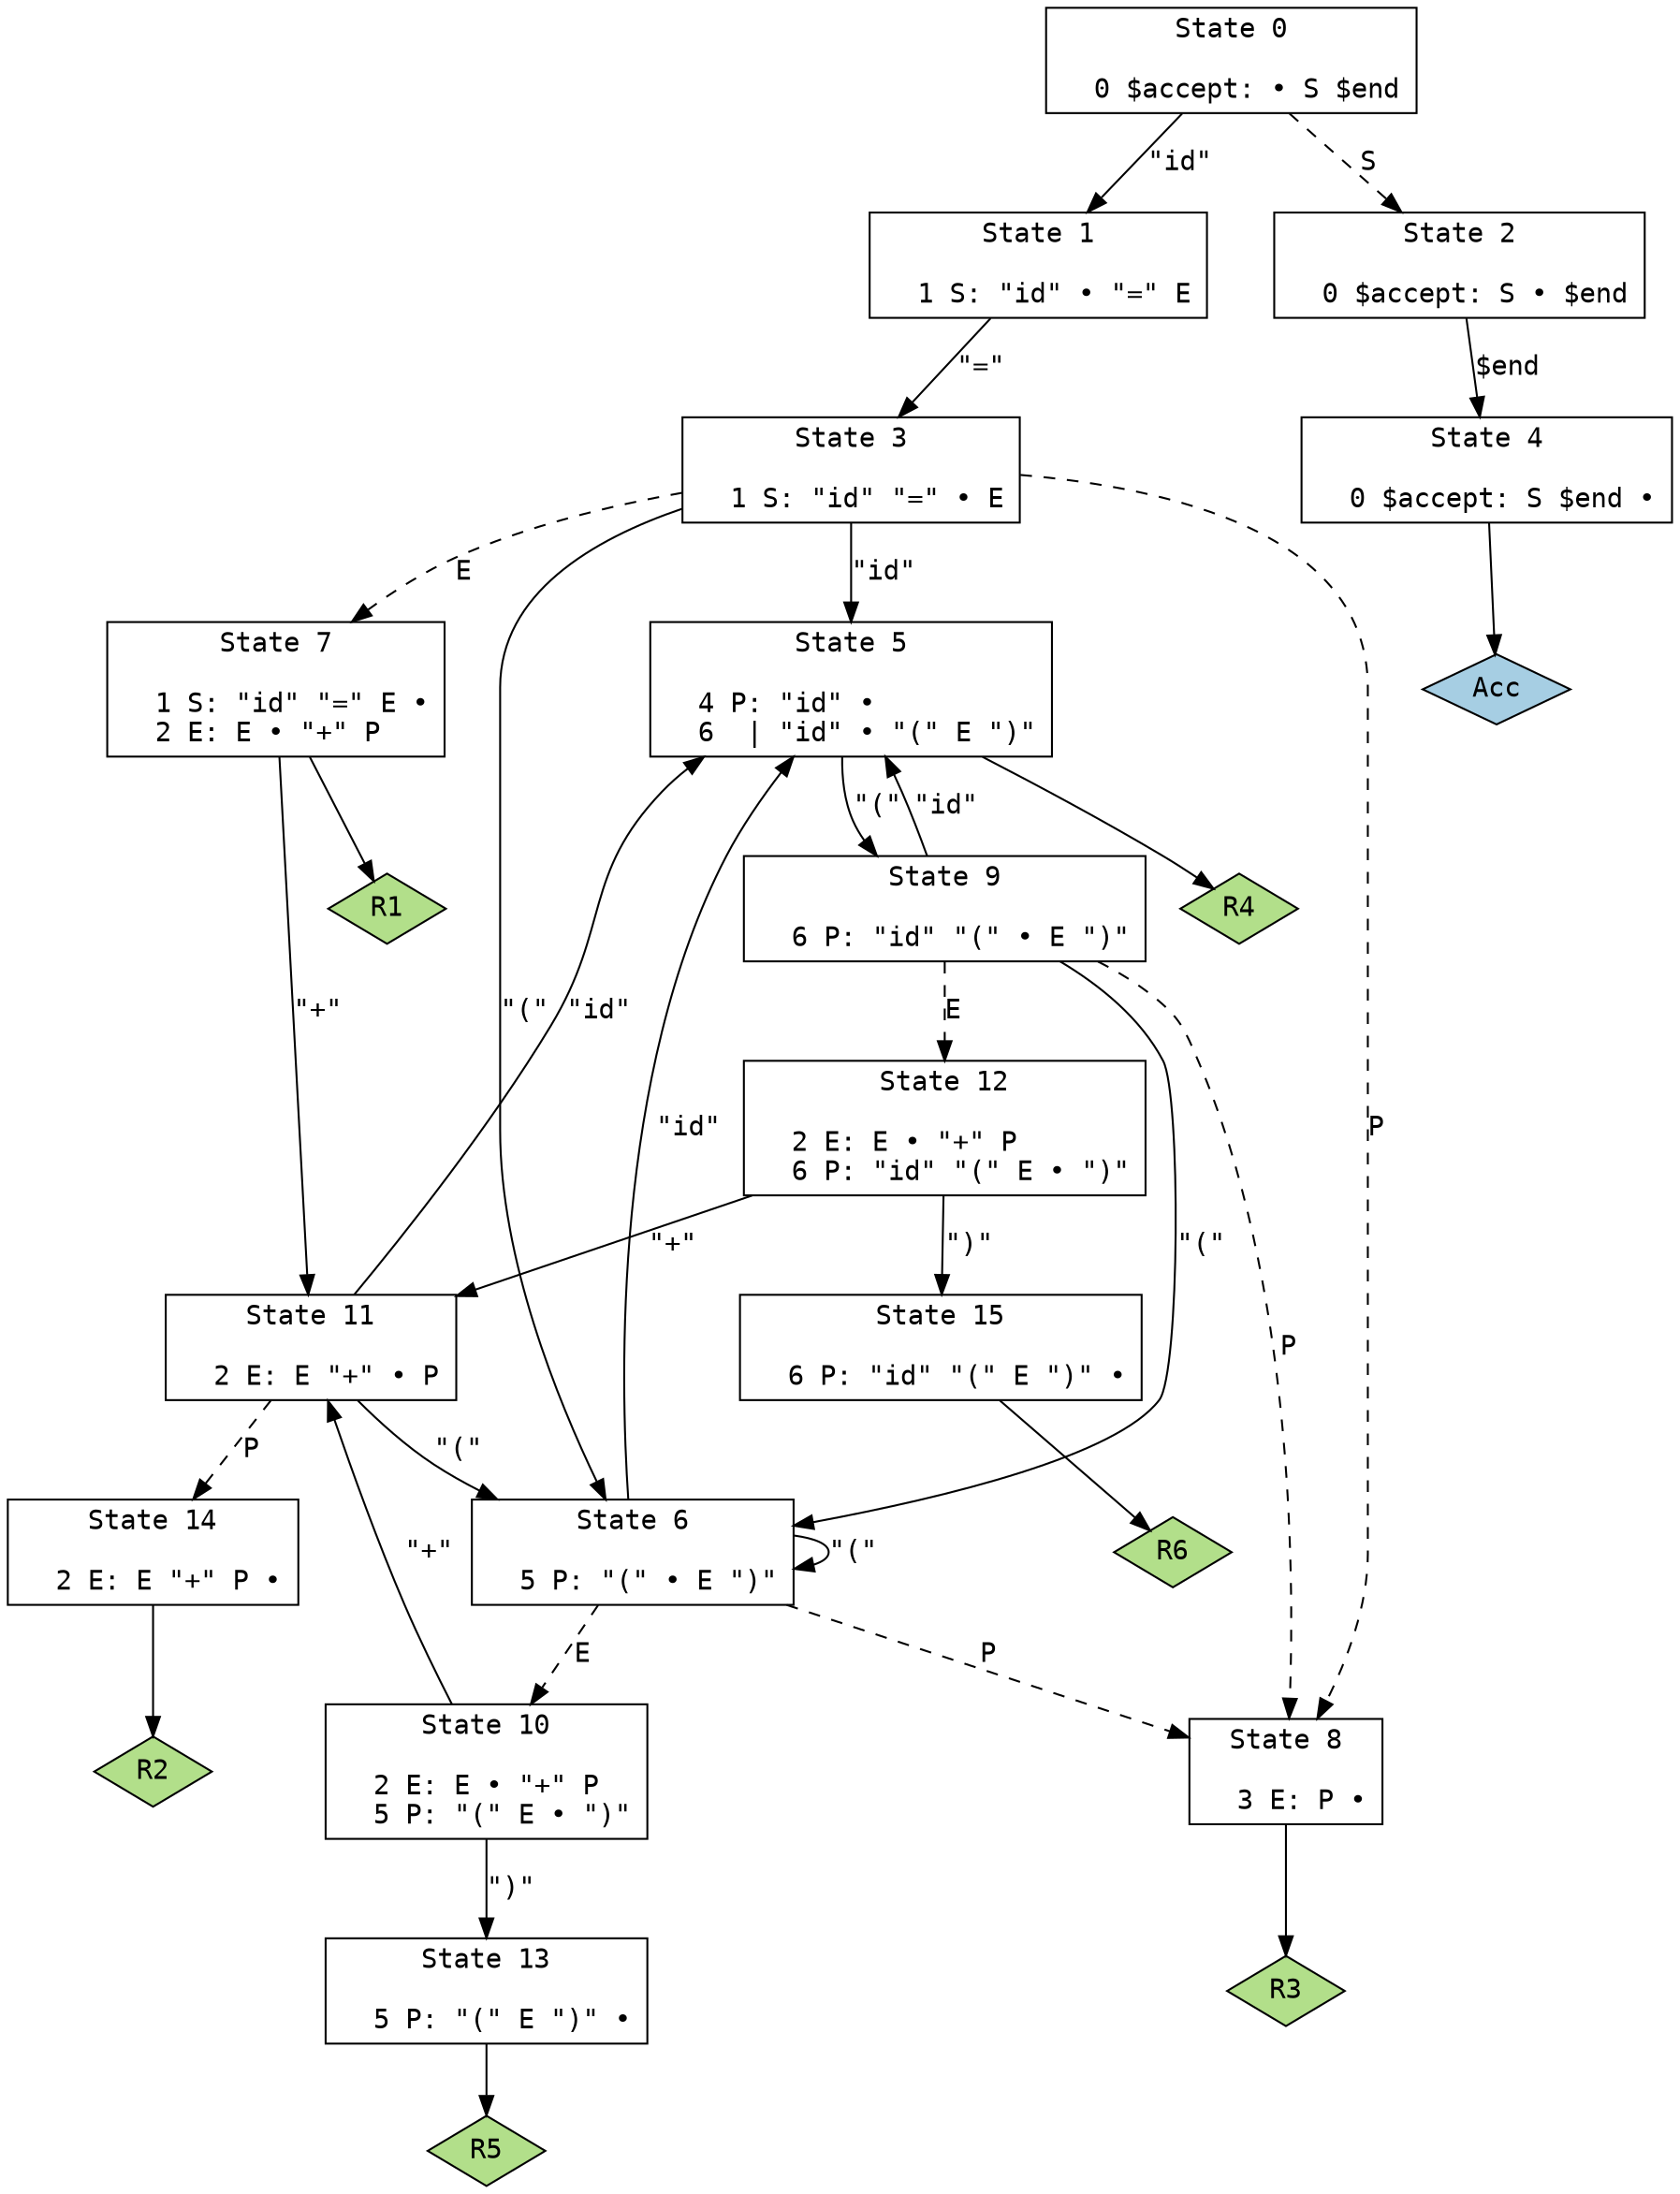 // Generated by GNU Bison 3.8.2.
// Report bugs to <bug-bison@gnu.org>.
// Home page: <https://www.gnu.org/software/bison/>.

digraph "grammar3.y"
{
  node [fontname = courier, shape = box, colorscheme = paired6]
  edge [fontname = courier]

  0 [label="State 0\n\l  0 $accept: • S $end\l"]
  0 -> 1 [style=solid label="\"id\""]
  0 -> 2 [style=dashed label="S"]
  1 [label="State 1\n\l  1 S: \"id\" • \"=\" E\l"]
  1 -> 3 [style=solid label="\"=\""]
  2 [label="State 2\n\l  0 $accept: S • $end\l"]
  2 -> 4 [style=solid label="$end"]
  3 [label="State 3\n\l  1 S: \"id\" \"=\" • E\l"]
  3 -> 5 [style=solid label="\"id\""]
  3 -> 6 [style=solid label="\"(\""]
  3 -> 7 [style=dashed label="E"]
  3 -> 8 [style=dashed label="P"]
  4 [label="State 4\n\l  0 $accept: S $end •\l"]
  4 -> "4R0" [style=solid]
 "4R0" [label="Acc", fillcolor=1, shape=diamond, style=filled]
  5 [label="State 5\n\l  4 P: \"id\" •\l  6  | \"id\" • \"(\" E \")\"\l"]
  5 -> 9 [style=solid label="\"(\""]
  5 -> "5R4" [style=solid]
 "5R4" [label="R4", fillcolor=3, shape=diamond, style=filled]
  6 [label="State 6\n\l  5 P: \"(\" • E \")\"\l"]
  6 -> 5 [style=solid label="\"id\""]
  6 -> 6 [style=solid label="\"(\""]
  6 -> 10 [style=dashed label="E"]
  6 -> 8 [style=dashed label="P"]
  7 [label="State 7\n\l  1 S: \"id\" \"=\" E •\l  2 E: E • \"+\" P\l"]
  7 -> 11 [style=solid label="\"+\""]
  7 -> "7R1" [style=solid]
 "7R1" [label="R1", fillcolor=3, shape=diamond, style=filled]
  8 [label="State 8\n\l  3 E: P •\l"]
  8 -> "8R3" [style=solid]
 "8R3" [label="R3", fillcolor=3, shape=diamond, style=filled]
  9 [label="State 9\n\l  6 P: \"id\" \"(\" • E \")\"\l"]
  9 -> 5 [style=solid label="\"id\""]
  9 -> 6 [style=solid label="\"(\""]
  9 -> 12 [style=dashed label="E"]
  9 -> 8 [style=dashed label="P"]
  10 [label="State 10\n\l  2 E: E • \"+\" P\l  5 P: \"(\" E • \")\"\l"]
  10 -> 11 [style=solid label="\"+\""]
  10 -> 13 [style=solid label="\")\""]
  11 [label="State 11\n\l  2 E: E \"+\" • P\l"]
  11 -> 5 [style=solid label="\"id\""]
  11 -> 6 [style=solid label="\"(\""]
  11 -> 14 [style=dashed label="P"]
  12 [label="State 12\n\l  2 E: E • \"+\" P\l  6 P: \"id\" \"(\" E • \")\"\l"]
  12 -> 11 [style=solid label="\"+\""]
  12 -> 15 [style=solid label="\")\""]
  13 [label="State 13\n\l  5 P: \"(\" E \")\" •\l"]
  13 -> "13R5" [style=solid]
 "13R5" [label="R5", fillcolor=3, shape=diamond, style=filled]
  14 [label="State 14\n\l  2 E: E \"+\" P •\l"]
  14 -> "14R2" [style=solid]
 "14R2" [label="R2", fillcolor=3, shape=diamond, style=filled]
  15 [label="State 15\n\l  6 P: \"id\" \"(\" E \")\" •\l"]
  15 -> "15R6" [style=solid]
 "15R6" [label="R6", fillcolor=3, shape=diamond, style=filled]
}

